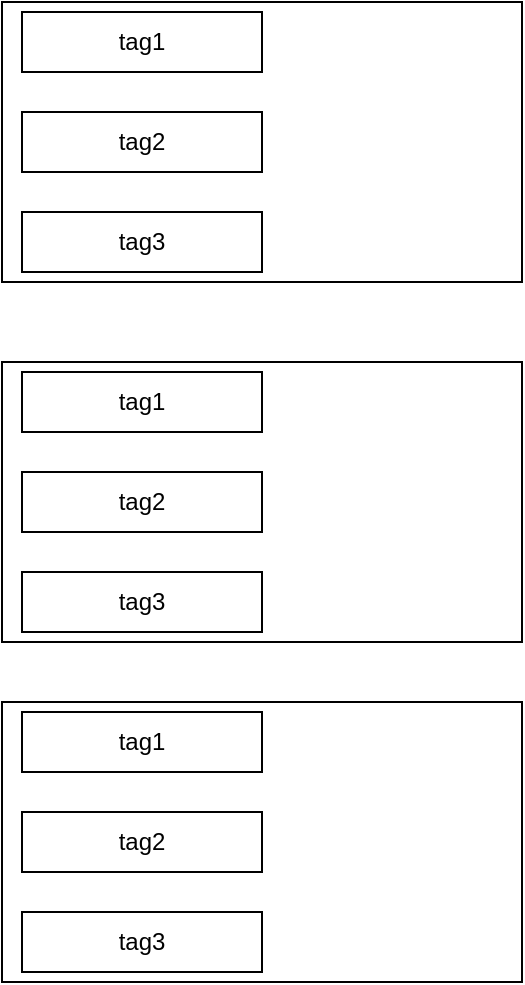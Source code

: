 <mxfile version="28.2.8">
  <diagram name="第 1 页" id="RMv4zKhDBExGWnuNaBz6">
    <mxGraphModel dx="1418" dy="756" grid="1" gridSize="10" guides="1" tooltips="1" connect="1" arrows="1" fold="1" page="1" pageScale="1" pageWidth="827" pageHeight="1169" math="0" shadow="0">
      <root>
        <mxCell id="0" />
        <mxCell id="1" parent="0" />
        <mxCell id="U6IxgXajKBevIjRXycDC-1" value="" style="rounded=0;whiteSpace=wrap;html=1;" parent="1" vertex="1">
          <mxGeometry x="50" y="60" width="260" height="140" as="geometry" />
        </mxCell>
        <mxCell id="U6IxgXajKBevIjRXycDC-3" value="" style="rounded=0;whiteSpace=wrap;html=1;" parent="1" vertex="1">
          <mxGeometry x="50" y="410" width="260" height="140" as="geometry" />
        </mxCell>
        <mxCell id="U6IxgXajKBevIjRXycDC-4" value="" style="rounded=0;whiteSpace=wrap;html=1;" parent="1" vertex="1">
          <mxGeometry x="50" y="240" width="260" height="140" as="geometry" />
        </mxCell>
        <mxCell id="U6IxgXajKBevIjRXycDC-5" value="tag1" style="rounded=0;whiteSpace=wrap;html=1;" parent="1" vertex="1">
          <mxGeometry x="60" y="65" width="120" height="30" as="geometry" />
        </mxCell>
        <mxCell id="U6IxgXajKBevIjRXycDC-9" value="tag3" style="rounded=0;whiteSpace=wrap;html=1;" parent="1" vertex="1">
          <mxGeometry x="60" y="165" width="120" height="30" as="geometry" />
        </mxCell>
        <mxCell id="U6IxgXajKBevIjRXycDC-10" value="tag2" style="rounded=0;whiteSpace=wrap;html=1;" parent="1" vertex="1">
          <mxGeometry x="60" y="115" width="120" height="30" as="geometry" />
        </mxCell>
        <mxCell id="U6IxgXajKBevIjRXycDC-11" value="tag1" style="rounded=0;whiteSpace=wrap;html=1;" parent="1" vertex="1">
          <mxGeometry x="60" y="245" width="120" height="30" as="geometry" />
        </mxCell>
        <mxCell id="U6IxgXajKBevIjRXycDC-12" value="tag3" style="rounded=0;whiteSpace=wrap;html=1;" parent="1" vertex="1">
          <mxGeometry x="60" y="345" width="120" height="30" as="geometry" />
        </mxCell>
        <mxCell id="U6IxgXajKBevIjRXycDC-13" value="tag2" style="rounded=0;whiteSpace=wrap;html=1;" parent="1" vertex="1">
          <mxGeometry x="60" y="295" width="120" height="30" as="geometry" />
        </mxCell>
        <mxCell id="U6IxgXajKBevIjRXycDC-14" value="tag1" style="rounded=0;whiteSpace=wrap;html=1;" parent="1" vertex="1">
          <mxGeometry x="60" y="415" width="120" height="30" as="geometry" />
        </mxCell>
        <mxCell id="U6IxgXajKBevIjRXycDC-15" value="tag3" style="rounded=0;whiteSpace=wrap;html=1;" parent="1" vertex="1">
          <mxGeometry x="60" y="515" width="120" height="30" as="geometry" />
        </mxCell>
        <mxCell id="U6IxgXajKBevIjRXycDC-16" value="tag2" style="rounded=0;whiteSpace=wrap;html=1;" parent="1" vertex="1">
          <mxGeometry x="60" y="465" width="120" height="30" as="geometry" />
        </mxCell>
      </root>
    </mxGraphModel>
  </diagram>
</mxfile>
